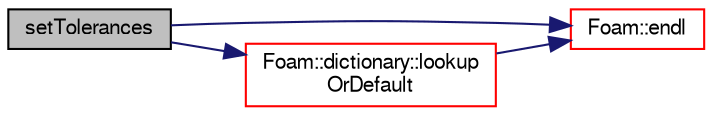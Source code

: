 digraph "setTolerances"
{
  bgcolor="transparent";
  edge [fontname="FreeSans",fontsize="10",labelfontname="FreeSans",labelfontsize="10"];
  node [fontname="FreeSans",fontsize="10",shape=record];
  rankdir="LR";
  Node636 [label="setTolerances",height=0.2,width=0.4,color="black", fillcolor="grey75", style="filled", fontcolor="black"];
  Node636 -> Node637 [color="midnightblue",fontsize="10",style="solid",fontname="FreeSans"];
  Node637 [label="Foam::endl",height=0.2,width=0.4,color="red",URL="$a21124.html#a2db8fe02a0d3909e9351bb4275b23ce4",tooltip="Add newline and flush stream. "];
  Node636 -> Node639 [color="midnightblue",fontsize="10",style="solid",fontname="FreeSans"];
  Node639 [label="Foam::dictionary::lookup\lOrDefault",height=0.2,width=0.4,color="red",URL="$a26014.html#a69ee064dcc6d649df523e02e5c242922",tooltip="Find and return a T,. "];
  Node639 -> Node637 [color="midnightblue",fontsize="10",style="solid",fontname="FreeSans"];
}
